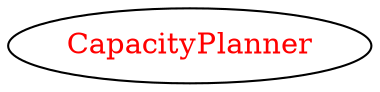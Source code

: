 digraph dependencyGraph {
 concentrate=true;
 ranksep="2.0";
 rankdir="LR"; 
 splines="ortho";
"CapacityPlanner" [fontcolor="red"];
}